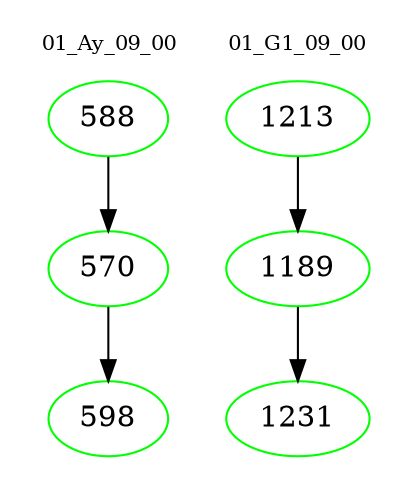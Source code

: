 digraph{
subgraph cluster_0 {
color = white
label = "01_Ay_09_00";
fontsize=10;
T0_588 [label="588", color="green"]
T0_588 -> T0_570 [color="black"]
T0_570 [label="570", color="green"]
T0_570 -> T0_598 [color="black"]
T0_598 [label="598", color="green"]
}
subgraph cluster_1 {
color = white
label = "01_G1_09_00";
fontsize=10;
T1_1213 [label="1213", color="green"]
T1_1213 -> T1_1189 [color="black"]
T1_1189 [label="1189", color="green"]
T1_1189 -> T1_1231 [color="black"]
T1_1231 [label="1231", color="green"]
}
}
